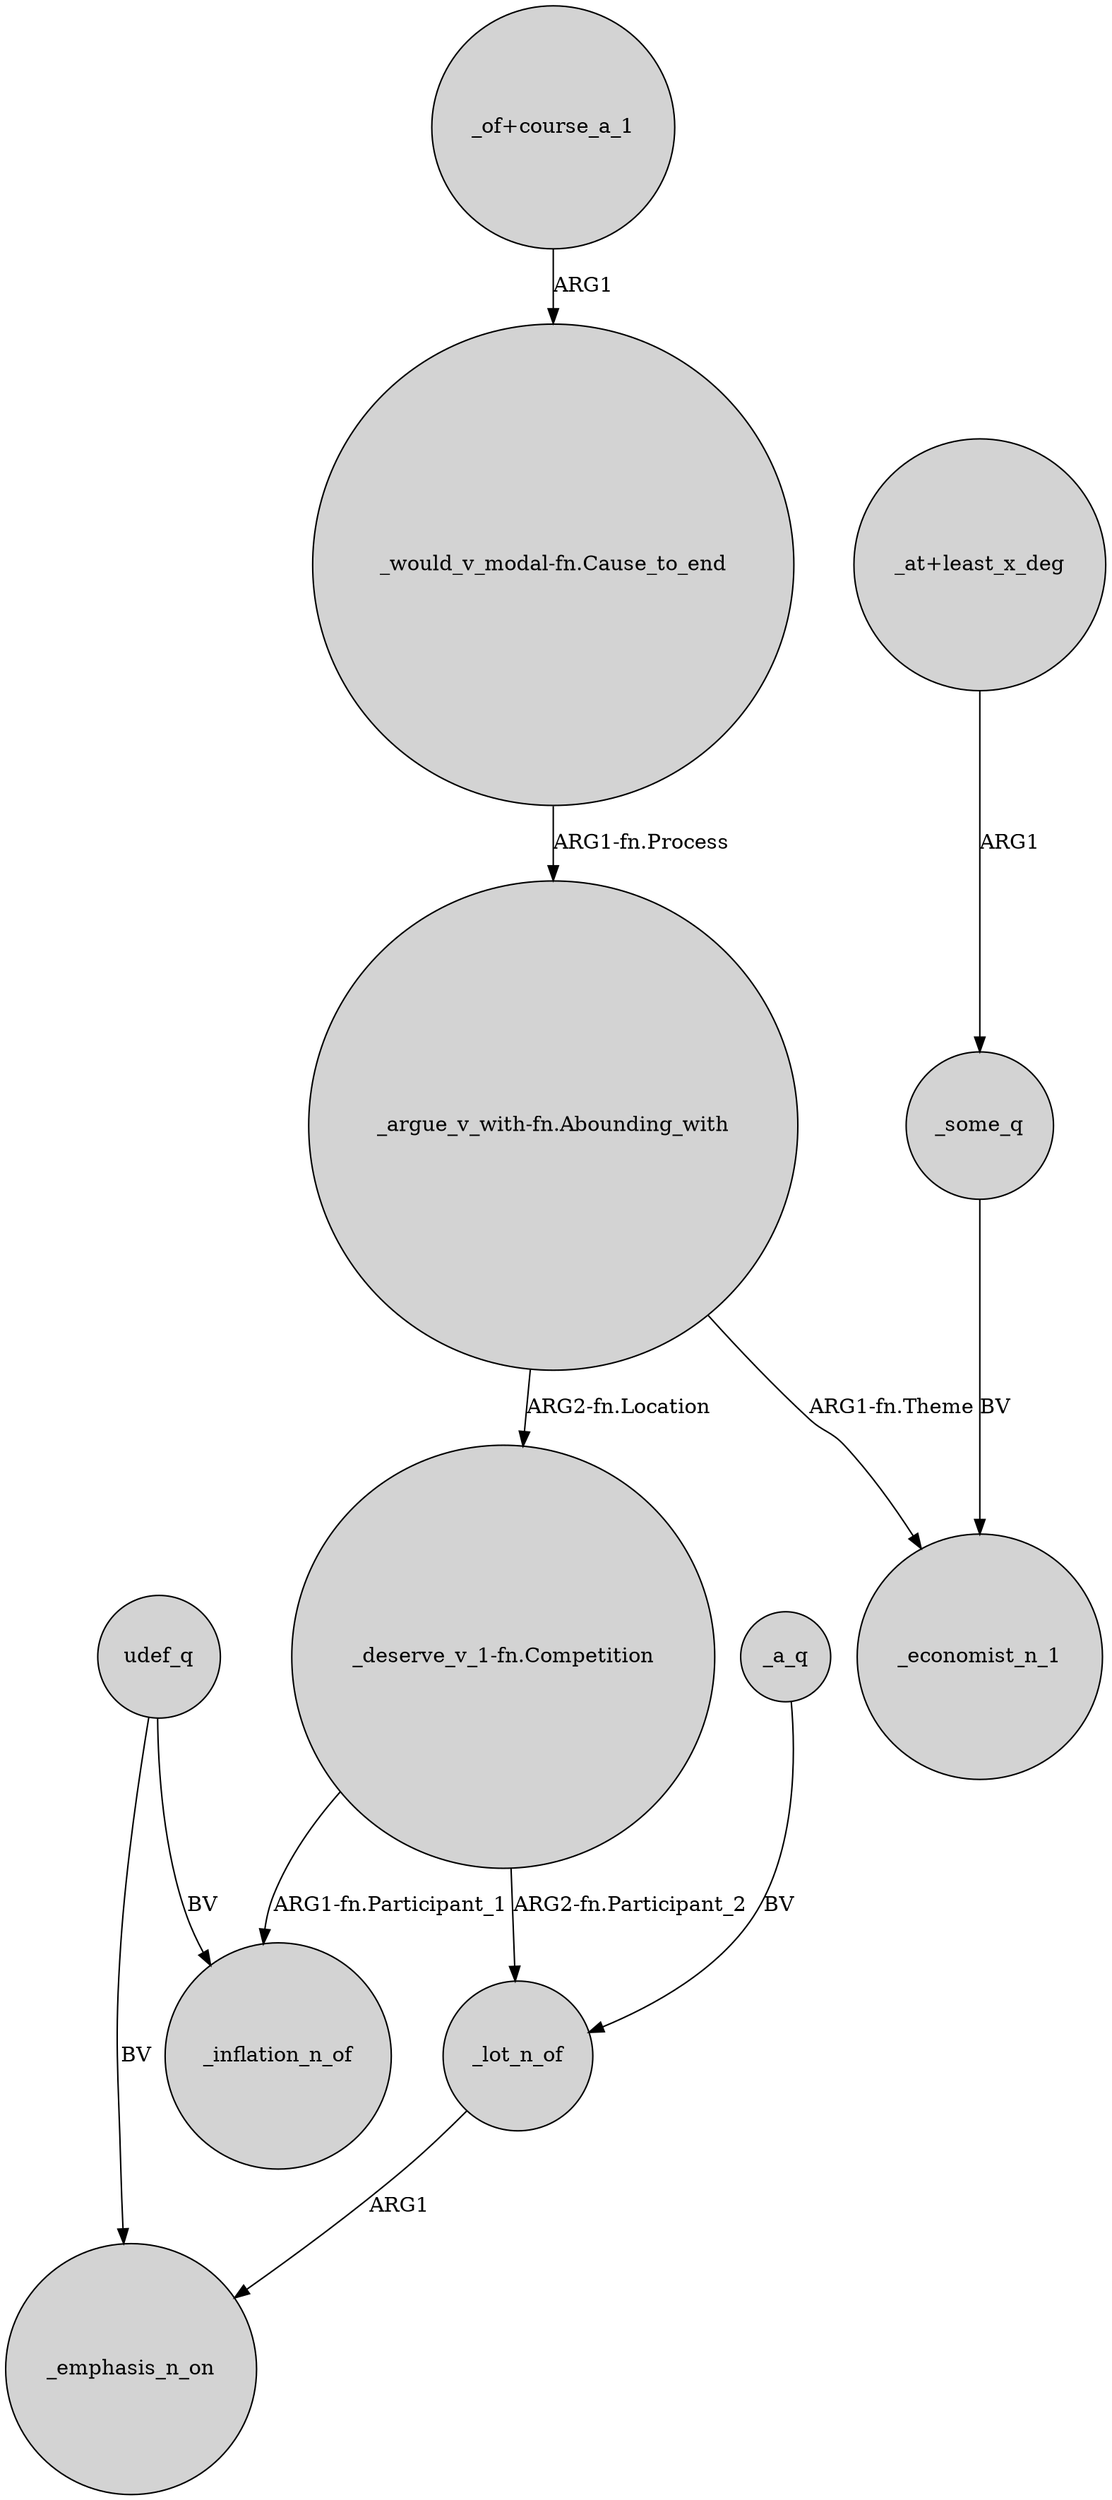digraph {
	node [shape=circle style=filled]
	udef_q -> _inflation_n_of [label=BV]
	_some_q -> _economist_n_1 [label=BV]
	"_deserve_v_1-fn.Competition" -> _inflation_n_of [label="ARG1-fn.Participant_1"]
	"_argue_v_with-fn.Abounding_with" -> _economist_n_1 [label="ARG1-fn.Theme"]
	"_of+course_a_1" -> "_would_v_modal-fn.Cause_to_end" [label=ARG1]
	udef_q -> _emphasis_n_on [label=BV]
	_lot_n_of -> _emphasis_n_on [label=ARG1]
	"_at+least_x_deg" -> _some_q [label=ARG1]
	"_deserve_v_1-fn.Competition" -> _lot_n_of [label="ARG2-fn.Participant_2"]
	"_argue_v_with-fn.Abounding_with" -> "_deserve_v_1-fn.Competition" [label="ARG2-fn.Location"]
	"_would_v_modal-fn.Cause_to_end" -> "_argue_v_with-fn.Abounding_with" [label="ARG1-fn.Process"]
	_a_q -> _lot_n_of [label=BV]
}
